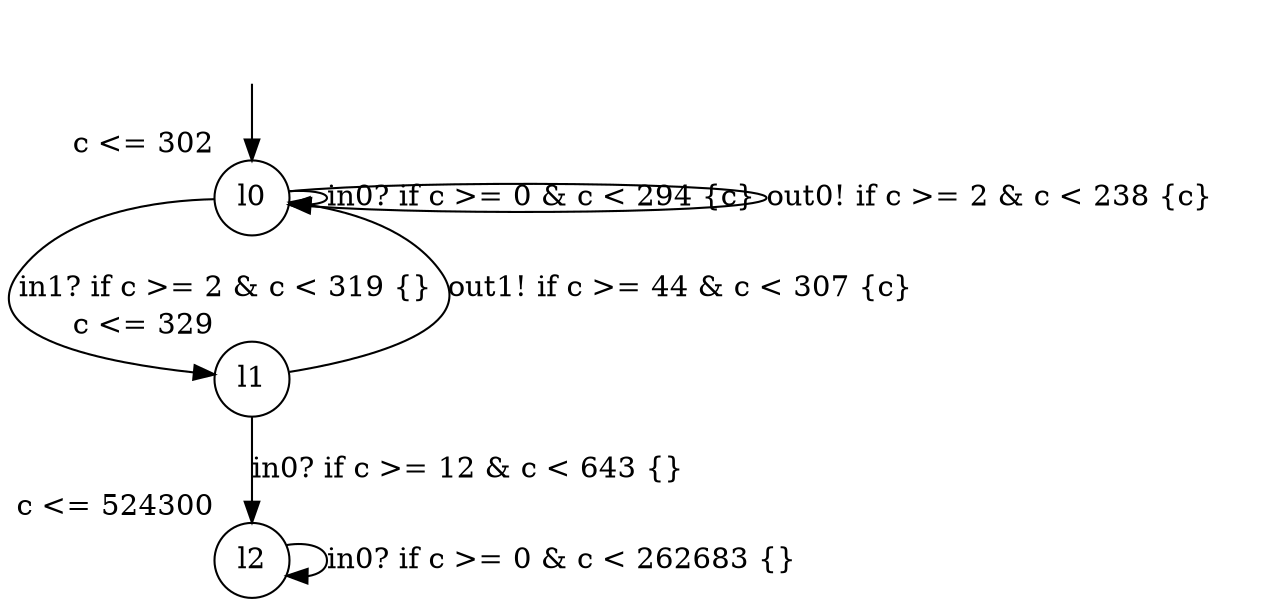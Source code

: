 digraph g {
__start0 [label="" shape="none"];
l0 [shape="circle" margin=0 label="l0", xlabel="c <= 302"];
l1 [shape="circle" margin=0 label="l1", xlabel="c <= 329"];
l2 [shape="circle" margin=0 label="l2", xlabel="c <= 524300"];
l0 -> l0 [label="in0? if c >= 0 & c < 294 {c} "];
l0 -> l1 [label="in1? if c >= 2 & c < 319 {} "];
l0 -> l0 [label="out0! if c >= 2 & c < 238 {c} "];
l1 -> l0 [label="out1! if c >= 44 & c < 307 {c} "];
l1 -> l2 [label="in0? if c >= 12 & c < 643 {} "];
l2 -> l2 [label="in0? if c >= 0 & c < 262683 {} "];
__start0 -> l0;
}

